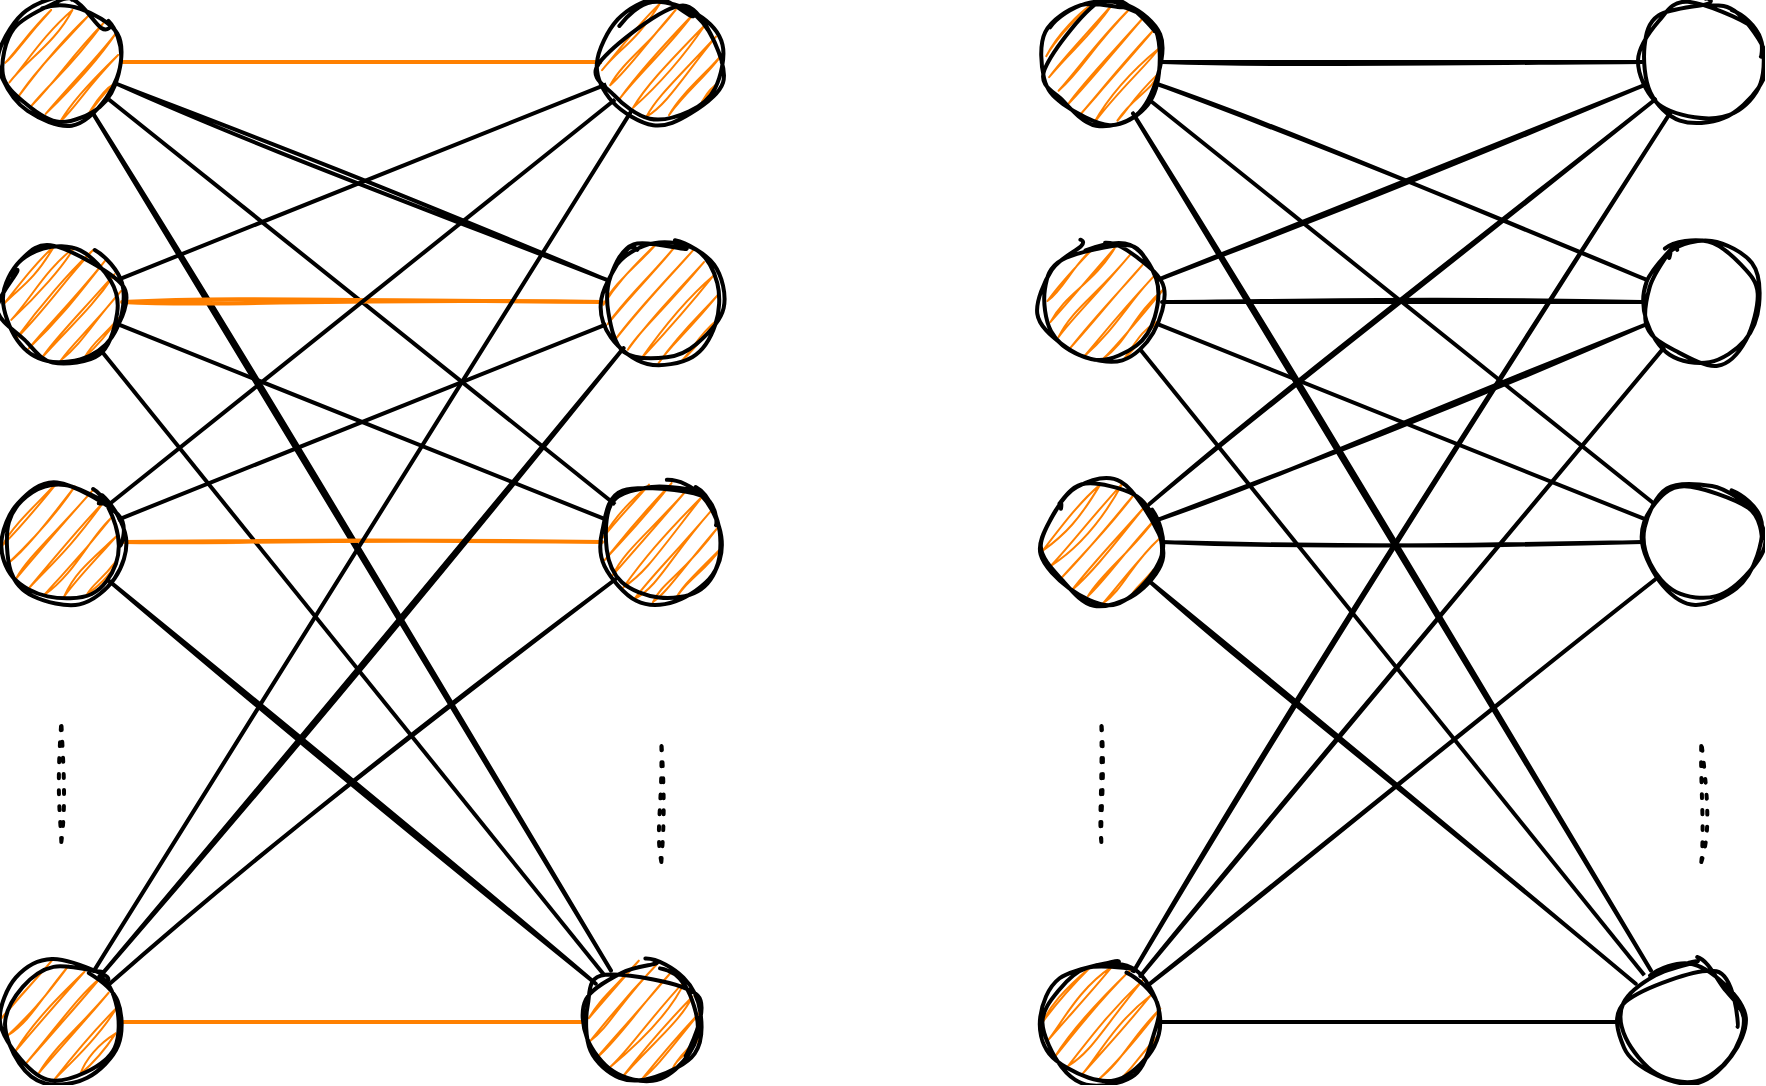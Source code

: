 <mxfile scale="4" border="0">
    <diagram id="WFJYjJD1vDrld9Nu0dZH" name="Page-1">
        <mxGraphModel dx="1224" dy="823" grid="1" gridSize="10" guides="1" tooltips="1" connect="1" arrows="1" fold="1" page="1" pageScale="1" pageWidth="1169" pageHeight="827" math="1" shadow="0">
            <root>
                <mxCell id="0"/>
                <mxCell id="1" parent="0"/>
                <mxCell id="10" style="edgeStyle=none;html=1;endArrow=none;endFill=0;sketch=1;curveFitting=1;jiggle=2;strokeWidth=2;" parent="1" source="2" target="3" edge="1">
                    <mxGeometry relative="1" as="geometry"/>
                </mxCell>
                <mxCell id="14" style="edgeStyle=none;html=1;endArrow=none;endFill=0;sketch=1;curveFitting=1;jiggle=2;strokeWidth=2;" parent="1" source="2" target="5" edge="1">
                    <mxGeometry relative="1" as="geometry"/>
                </mxCell>
                <mxCell id="15" style="edgeStyle=none;html=1;endArrow=none;endFill=0;strokeWidth=2;" parent="1" source="2" target="7" edge="1">
                    <mxGeometry relative="1" as="geometry"/>
                </mxCell>
                <mxCell id="16" style="edgeStyle=none;html=1;endArrow=none;endFill=0;sketch=1;curveFitting=1;jiggle=2;strokeWidth=2;" parent="1" source="2" target="9" edge="1">
                    <mxGeometry relative="1" as="geometry"/>
                </mxCell>
                <mxCell id="2" value="" style="ellipse;whiteSpace=wrap;html=1;aspect=fixed;strokeWidth=2;sketch=1;curveFitting=1;jiggle=2;fillStyle=hachure;fillColor=#FF8000;" parent="1" vertex="1">
                    <mxGeometry x="640" y="120" width="60" height="60" as="geometry"/>
                </mxCell>
                <mxCell id="3" value="" style="ellipse;whiteSpace=wrap;html=1;aspect=fixed;strokeWidth=2;sketch=1;curveFitting=1;jiggle=2;fillColor=none;" parent="1" vertex="1">
                    <mxGeometry x="940" y="120" width="60" height="60" as="geometry"/>
                </mxCell>
                <mxCell id="11" style="edgeStyle=none;html=1;endArrow=none;endFill=0;sketch=1;curveFitting=1;jiggle=2;strokeWidth=2;" parent="1" source="4" target="5" edge="1">
                    <mxGeometry relative="1" as="geometry"/>
                </mxCell>
                <mxCell id="17" style="edgeStyle=none;html=1;endArrow=none;endFill=0;sketch=1;curveFitting=1;jiggle=2;strokeWidth=2;" parent="1" source="4" target="3" edge="1">
                    <mxGeometry relative="1" as="geometry"/>
                </mxCell>
                <mxCell id="18" style="edgeStyle=none;html=1;endArrow=none;endFill=0;strokeWidth=2;" parent="1" source="4" target="7" edge="1">
                    <mxGeometry relative="1" as="geometry"/>
                </mxCell>
                <mxCell id="19" style="edgeStyle=none;html=1;endArrow=none;endFill=0;strokeWidth=2;" parent="1" source="4" target="9" edge="1">
                    <mxGeometry relative="1" as="geometry"/>
                </mxCell>
                <mxCell id="4" value="" style="ellipse;whiteSpace=wrap;html=1;aspect=fixed;strokeWidth=2;sketch=1;curveFitting=1;jiggle=2;fillStyle=hachure;fillColor=#FF8000;" parent="1" vertex="1">
                    <mxGeometry x="640" y="240" width="60" height="60" as="geometry"/>
                </mxCell>
                <mxCell id="5" value="" style="ellipse;whiteSpace=wrap;html=1;aspect=fixed;strokeWidth=2;sketch=1;curveFitting=1;jiggle=2;fillColor=none;" parent="1" vertex="1">
                    <mxGeometry x="940" y="240" width="60" height="60" as="geometry"/>
                </mxCell>
                <mxCell id="12" style="edgeStyle=none;html=1;endArrow=none;endFill=0;sketch=1;curveFitting=1;jiggle=2;strokeWidth=2;" parent="1" source="6" target="7" edge="1">
                    <mxGeometry relative="1" as="geometry"/>
                </mxCell>
                <mxCell id="20" style="edgeStyle=none;html=1;endArrow=none;endFill=0;sketch=1;curveFitting=1;jiggle=2;strokeWidth=2;" parent="1" source="6" target="3" edge="1">
                    <mxGeometry relative="1" as="geometry"/>
                </mxCell>
                <mxCell id="21" style="edgeStyle=none;html=1;endArrow=none;endFill=0;sketch=1;curveFitting=1;jiggle=2;strokeWidth=2;" parent="1" source="6" target="5" edge="1">
                    <mxGeometry relative="1" as="geometry"/>
                </mxCell>
                <mxCell id="22" style="edgeStyle=none;html=1;endArrow=none;endFill=0;sketch=1;curveFitting=1;jiggle=2;strokeWidth=2;" parent="1" source="6" target="9" edge="1">
                    <mxGeometry relative="1" as="geometry"/>
                </mxCell>
                <mxCell id="6" value="" style="ellipse;whiteSpace=wrap;html=1;aspect=fixed;strokeWidth=2;sketch=1;curveFitting=1;jiggle=2;fillStyle=hachure;fillColor=#FF8000;" parent="1" vertex="1">
                    <mxGeometry x="640" y="360" width="60" height="60" as="geometry"/>
                </mxCell>
                <mxCell id="7" value="" style="ellipse;whiteSpace=wrap;html=1;aspect=fixed;strokeWidth=2;sketch=1;curveFitting=1;jiggle=2;fillColor=none;" parent="1" vertex="1">
                    <mxGeometry x="940" y="360" width="60" height="60" as="geometry"/>
                </mxCell>
                <mxCell id="13" style="edgeStyle=none;html=1;endArrow=none;endFill=0;strokeWidth=2;" parent="1" source="8" target="9" edge="1">
                    <mxGeometry relative="1" as="geometry"/>
                </mxCell>
                <mxCell id="23" style="edgeStyle=none;html=1;endArrow=none;endFill=0;sketch=1;curveFitting=1;jiggle=2;strokeWidth=2;" parent="1" source="8" target="3" edge="1">
                    <mxGeometry relative="1" as="geometry"/>
                </mxCell>
                <mxCell id="24" style="edgeStyle=none;html=1;endArrow=none;endFill=0;sketch=1;curveFitting=1;jiggle=2;strokeWidth=2;" parent="1" source="8" target="5" edge="1">
                    <mxGeometry relative="1" as="geometry"/>
                </mxCell>
                <mxCell id="25" style="edgeStyle=none;html=1;endArrow=none;endFill=0;sketch=1;curveFitting=1;jiggle=2;strokeWidth=2;" parent="1" source="8" target="7" edge="1">
                    <mxGeometry relative="1" as="geometry"/>
                </mxCell>
                <mxCell id="8" value="" style="ellipse;whiteSpace=wrap;html=1;aspect=fixed;strokeWidth=2;sketch=1;curveFitting=1;jiggle=2;fillStyle=hachure;fillColor=#FF8000;" parent="1" vertex="1">
                    <mxGeometry x="640" y="600" width="60" height="60" as="geometry"/>
                </mxCell>
                <mxCell id="9" value="" style="ellipse;whiteSpace=wrap;html=1;aspect=fixed;strokeWidth=2;sketch=1;curveFitting=1;jiggle=2;fillColor=none;" parent="1" vertex="1">
                    <mxGeometry x="930" y="600" width="60" height="60" as="geometry"/>
                </mxCell>
                <mxCell id="26" value="" style="endArrow=none;dashed=1;html=1;dashPattern=1 3;strokeWidth=2;sketch=1;curveFitting=1;jiggle=2;" parent="1" edge="1">
                    <mxGeometry width="50" height="50" relative="1" as="geometry">
                        <mxPoint x="669.67" y="540" as="sourcePoint"/>
                        <mxPoint x="669.67" y="480" as="targetPoint"/>
                    </mxGeometry>
                </mxCell>
                <mxCell id="27" value="" style="endArrow=none;dashed=1;html=1;dashPattern=1 3;strokeWidth=2;sketch=1;curveFitting=1;jiggle=2;" parent="1" edge="1">
                    <mxGeometry width="50" height="50" relative="1" as="geometry">
                        <mxPoint x="969.67" y="550" as="sourcePoint"/>
                        <mxPoint x="969.67" y="490" as="targetPoint"/>
                    </mxGeometry>
                </mxCell>
                <mxCell id="29" style="edgeStyle=none;html=1;endArrow=none;endFill=0;strokeWidth=2;strokeColor=#FF8000;" parent="1" source="33" target="34" edge="1">
                    <mxGeometry relative="1" as="geometry"/>
                </mxCell>
                <mxCell id="30" style="edgeStyle=none;html=1;endArrow=none;endFill=0;sketch=1;curveFitting=1;jiggle=2;strokeWidth=2;" parent="1" source="33" target="40" edge="1">
                    <mxGeometry relative="1" as="geometry"/>
                </mxCell>
                <mxCell id="31" style="edgeStyle=none;html=1;endArrow=none;endFill=0;strokeWidth=2;" parent="1" source="33" target="46" edge="1">
                    <mxGeometry relative="1" as="geometry"/>
                </mxCell>
                <mxCell id="32" style="edgeStyle=none;html=1;endArrow=none;endFill=0;sketch=1;curveFitting=1;jiggle=2;strokeWidth=2;" parent="1" source="33" target="52" edge="1">
                    <mxGeometry relative="1" as="geometry"/>
                </mxCell>
                <mxCell id="33" value="" style="ellipse;whiteSpace=wrap;html=1;aspect=fixed;strokeWidth=2;sketch=1;curveFitting=1;jiggle=2;fillStyle=hachure;fillColor=#FF8000;" parent="1" vertex="1">
                    <mxGeometry x="120" y="120" width="60" height="60" as="geometry"/>
                </mxCell>
                <mxCell id="34" value="" style="ellipse;whiteSpace=wrap;html=1;aspect=fixed;strokeWidth=2;sketch=1;curveFitting=1;jiggle=2;fillStyle=hachure;fillColor=#FF8000;" parent="1" vertex="1">
                    <mxGeometry x="420" y="120" width="60" height="60" as="geometry"/>
                </mxCell>
                <mxCell id="35" style="edgeStyle=none;html=1;endArrow=none;endFill=0;sketch=1;curveFitting=1;jiggle=2;strokeWidth=2;strokeColor=#FF8000;" parent="1" source="39" target="40" edge="1">
                    <mxGeometry relative="1" as="geometry"/>
                </mxCell>
                <mxCell id="36" style="edgeStyle=none;html=1;endArrow=none;endFill=0;strokeWidth=2;" parent="1" source="39" target="34" edge="1">
                    <mxGeometry relative="1" as="geometry"/>
                </mxCell>
                <mxCell id="37" style="edgeStyle=none;html=1;endArrow=none;endFill=0;strokeWidth=2;" parent="1" source="39" target="46" edge="1">
                    <mxGeometry relative="1" as="geometry"/>
                </mxCell>
                <mxCell id="38" style="edgeStyle=none;html=1;endArrow=none;endFill=0;strokeWidth=2;" parent="1" source="39" target="52" edge="1">
                    <mxGeometry relative="1" as="geometry"/>
                </mxCell>
                <mxCell id="39" value="" style="ellipse;whiteSpace=wrap;html=1;aspect=fixed;strokeWidth=2;sketch=1;curveFitting=1;jiggle=2;fillStyle=hachure;fillColor=#FF8000;" parent="1" vertex="1">
                    <mxGeometry x="120" y="240" width="60" height="60" as="geometry"/>
                </mxCell>
                <mxCell id="40" value="" style="ellipse;whiteSpace=wrap;html=1;aspect=fixed;strokeWidth=2;sketch=1;curveFitting=1;jiggle=2;fillStyle=hachure;fillColor=#FF8000;" parent="1" vertex="1">
                    <mxGeometry x="420" y="240" width="60" height="60" as="geometry"/>
                </mxCell>
                <mxCell id="41" style="edgeStyle=none;html=1;endArrow=none;endFill=0;sketch=1;curveFitting=1;jiggle=2;strokeWidth=2;strokeColor=#FF8000;" parent="1" source="45" target="46" edge="1">
                    <mxGeometry relative="1" as="geometry"/>
                </mxCell>
                <mxCell id="42" style="edgeStyle=none;html=1;endArrow=none;endFill=0;strokeWidth=2;" parent="1" source="45" target="34" edge="1">
                    <mxGeometry relative="1" as="geometry"/>
                </mxCell>
                <mxCell id="43" style="edgeStyle=none;html=1;endArrow=none;endFill=0;strokeWidth=2;" parent="1" source="45" target="40" edge="1">
                    <mxGeometry relative="1" as="geometry"/>
                </mxCell>
                <mxCell id="44" style="edgeStyle=none;html=1;endArrow=none;endFill=0;sketch=1;curveFitting=1;jiggle=2;strokeWidth=2;" parent="1" source="45" target="52" edge="1">
                    <mxGeometry relative="1" as="geometry"/>
                </mxCell>
                <mxCell id="45" value="" style="ellipse;whiteSpace=wrap;html=1;aspect=fixed;strokeWidth=2;sketch=1;curveFitting=1;jiggle=2;fillStyle=hachure;fillColor=#FF8000;" parent="1" vertex="1">
                    <mxGeometry x="120" y="360" width="60" height="60" as="geometry"/>
                </mxCell>
                <mxCell id="46" value="" style="ellipse;whiteSpace=wrap;html=1;aspect=fixed;strokeWidth=2;sketch=1;curveFitting=1;jiggle=2;fillStyle=hachure;fillColor=#FF8000;" parent="1" vertex="1">
                    <mxGeometry x="420" y="360" width="60" height="60" as="geometry"/>
                </mxCell>
                <mxCell id="47" style="edgeStyle=none;html=1;endArrow=none;endFill=0;strokeWidth=2;strokeColor=#FF8000;" parent="1" source="51" target="52" edge="1">
                    <mxGeometry relative="1" as="geometry"/>
                </mxCell>
                <mxCell id="48" style="edgeStyle=none;html=1;endArrow=none;endFill=0;sketch=1;curveFitting=1;jiggle=2;strokeWidth=2;" parent="1" source="51" target="34" edge="1">
                    <mxGeometry relative="1" as="geometry"/>
                </mxCell>
                <mxCell id="49" style="edgeStyle=none;html=1;endArrow=none;endFill=0;sketch=1;curveFitting=1;jiggle=2;strokeWidth=2;" parent="1" source="51" target="40" edge="1">
                    <mxGeometry relative="1" as="geometry"/>
                </mxCell>
                <mxCell id="50" style="edgeStyle=none;html=1;endArrow=none;endFill=0;sketch=1;curveFitting=1;jiggle=2;strokeWidth=2;" parent="1" source="51" target="46" edge="1">
                    <mxGeometry relative="1" as="geometry"/>
                </mxCell>
                <mxCell id="51" value="" style="ellipse;whiteSpace=wrap;html=1;aspect=fixed;strokeWidth=2;sketch=1;curveFitting=1;jiggle=2;fillStyle=hachure;fillColor=#FF8000;" parent="1" vertex="1">
                    <mxGeometry x="120" y="600" width="60" height="60" as="geometry"/>
                </mxCell>
                <mxCell id="52" value="" style="ellipse;whiteSpace=wrap;html=1;aspect=fixed;strokeWidth=2;sketch=1;curveFitting=1;jiggle=2;fillStyle=hachure;fillColor=#FF8000;" parent="1" vertex="1">
                    <mxGeometry x="410" y="600" width="60" height="60" as="geometry"/>
                </mxCell>
                <mxCell id="53" value="" style="endArrow=none;dashed=1;html=1;dashPattern=1 3;strokeWidth=2;sketch=1;curveFitting=1;jiggle=2;" parent="1" edge="1">
                    <mxGeometry width="50" height="50" relative="1" as="geometry">
                        <mxPoint x="149.67" y="540" as="sourcePoint"/>
                        <mxPoint x="149.67" y="480" as="targetPoint"/>
                    </mxGeometry>
                </mxCell>
                <mxCell id="54" value="" style="endArrow=none;dashed=1;html=1;dashPattern=1 3;strokeWidth=2;sketch=1;curveFitting=1;jiggle=2;" parent="1" edge="1">
                    <mxGeometry width="50" height="50" relative="1" as="geometry">
                        <mxPoint x="449.67" y="550" as="sourcePoint"/>
                        <mxPoint x="449.67" y="490" as="targetPoint"/>
                    </mxGeometry>
                </mxCell>
            </root>
        </mxGraphModel>
    </diagram>
</mxfile>
